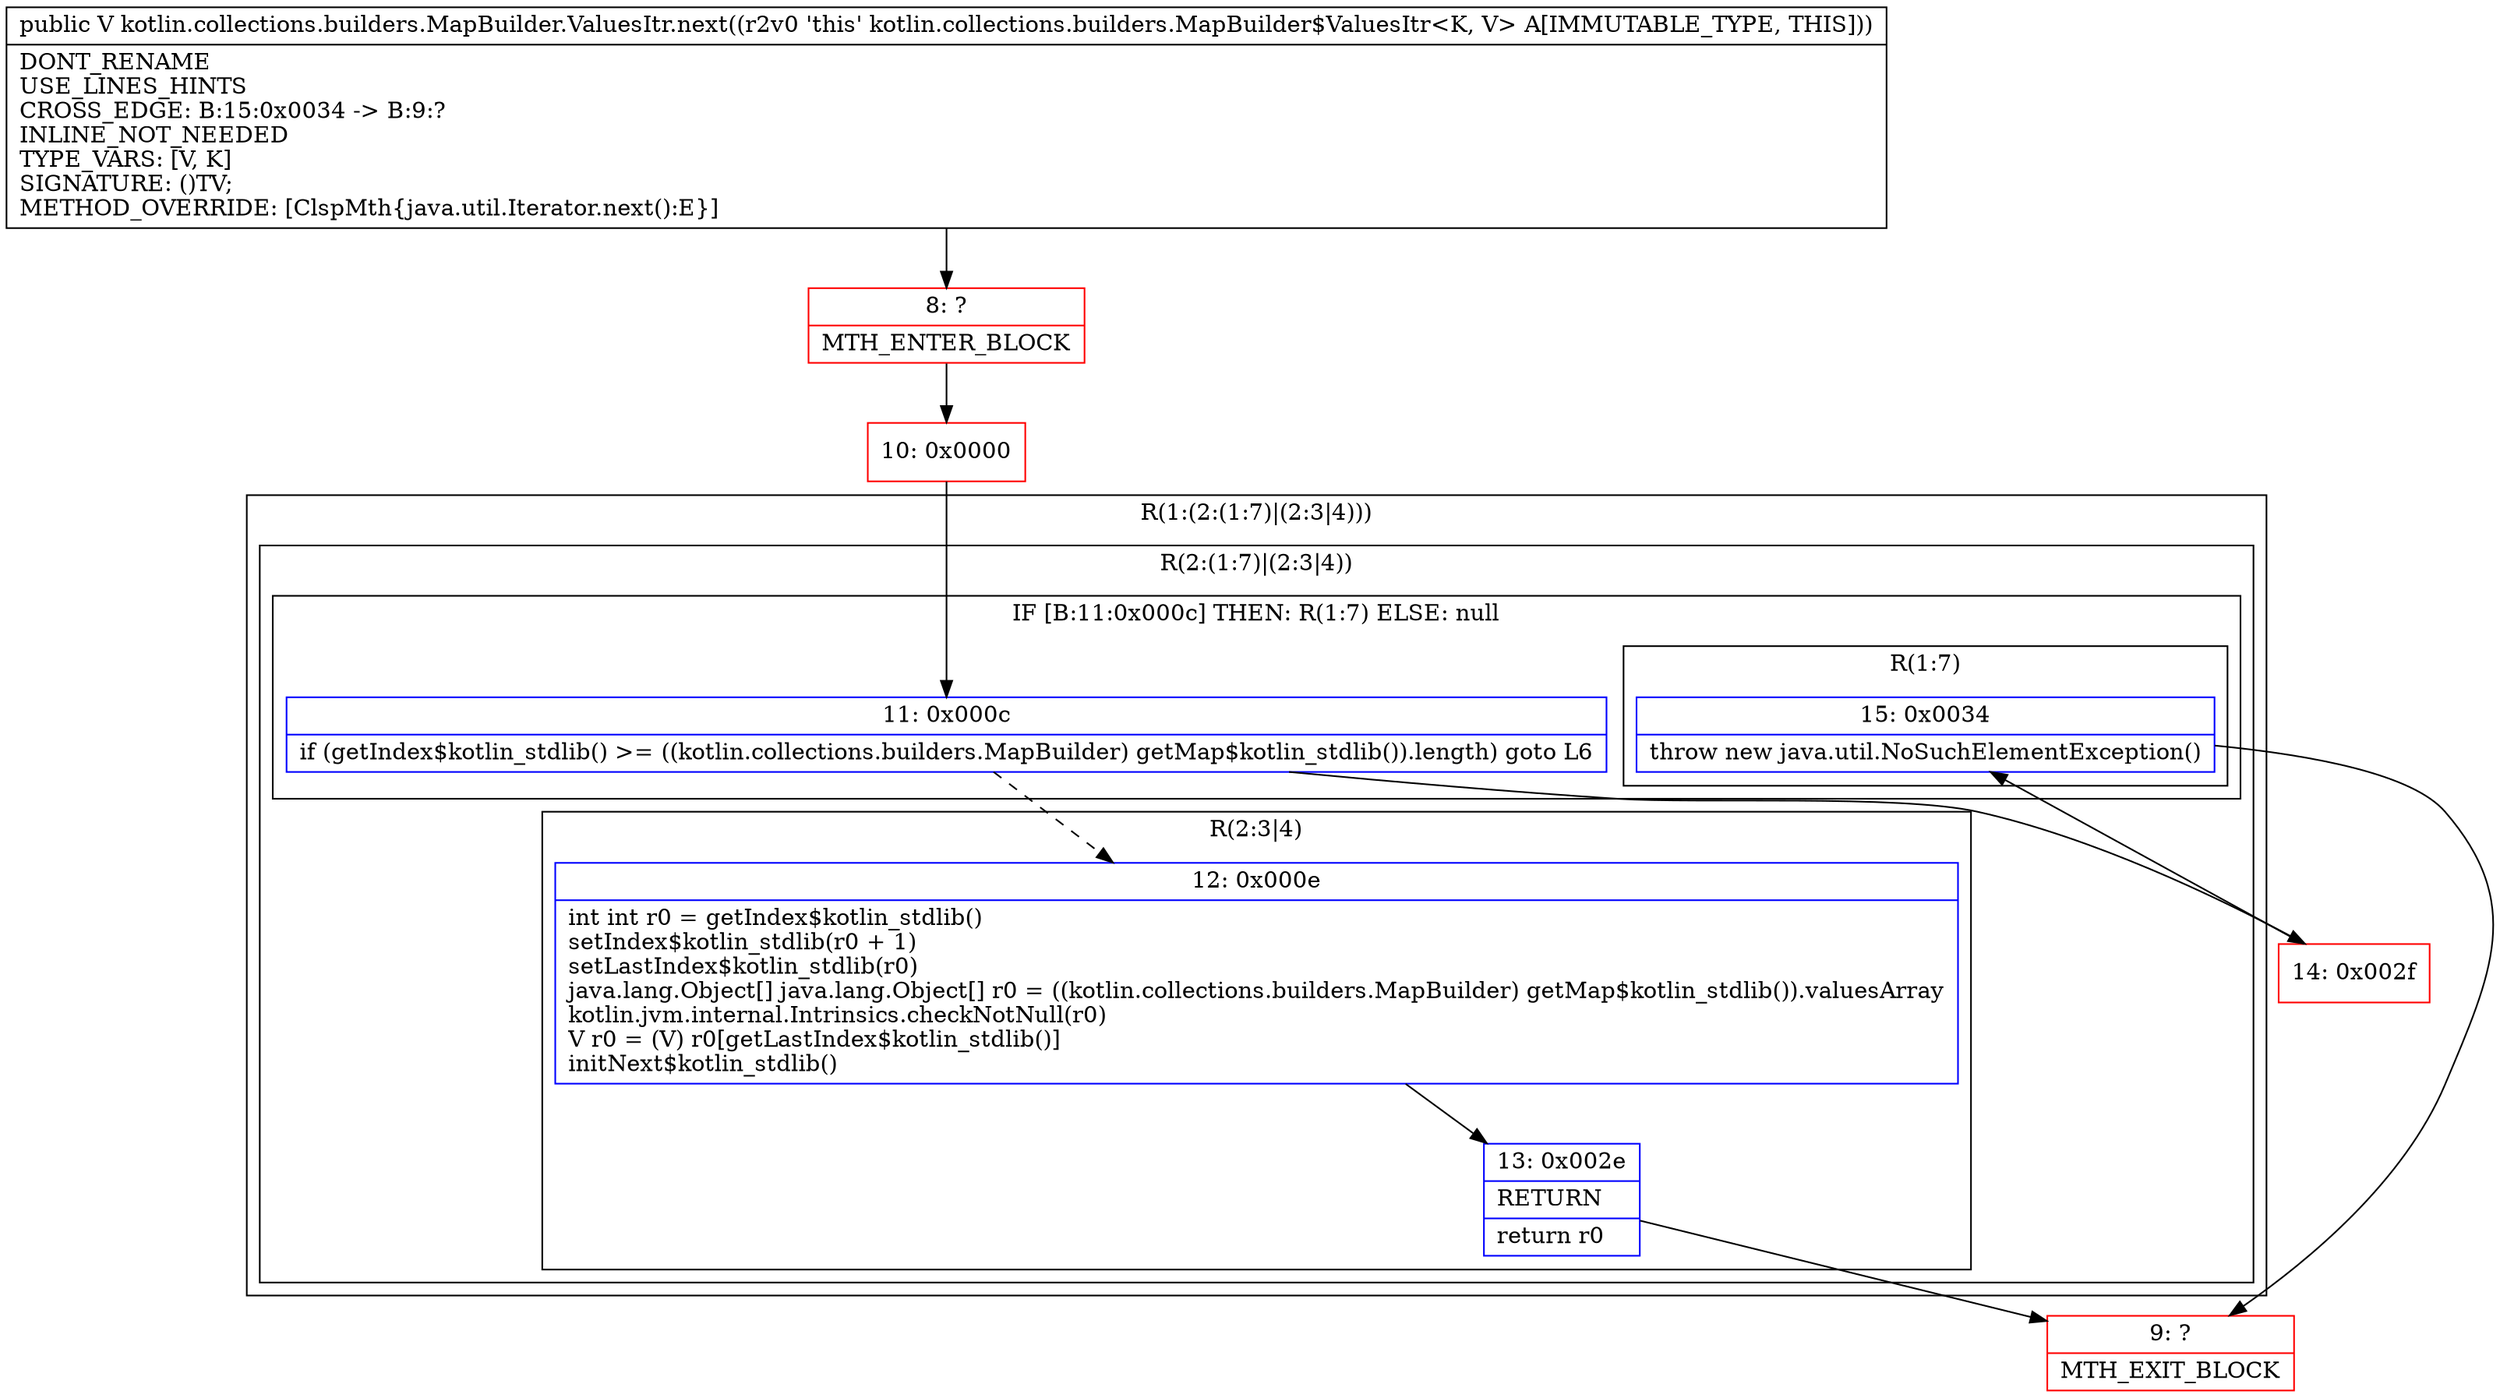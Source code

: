 digraph "CFG forkotlin.collections.builders.MapBuilder.ValuesItr.next()Ljava\/lang\/Object;" {
subgraph cluster_Region_1206167982 {
label = "R(1:(2:(1:7)|(2:3|4)))";
node [shape=record,color=blue];
subgraph cluster_Region_980733744 {
label = "R(2:(1:7)|(2:3|4))";
node [shape=record,color=blue];
subgraph cluster_IfRegion_909234302 {
label = "IF [B:11:0x000c] THEN: R(1:7) ELSE: null";
node [shape=record,color=blue];
Node_11 [shape=record,label="{11\:\ 0x000c|if (getIndex$kotlin_stdlib() \>= ((kotlin.collections.builders.MapBuilder) getMap$kotlin_stdlib()).length) goto L6\l}"];
subgraph cluster_Region_477451431 {
label = "R(1:7)";
node [shape=record,color=blue];
Node_15 [shape=record,label="{15\:\ 0x0034|throw new java.util.NoSuchElementException()\l}"];
}
}
subgraph cluster_Region_744434406 {
label = "R(2:3|4)";
node [shape=record,color=blue];
Node_12 [shape=record,label="{12\:\ 0x000e|int int r0 = getIndex$kotlin_stdlib()\lsetIndex$kotlin_stdlib(r0 + 1)\lsetLastIndex$kotlin_stdlib(r0)\ljava.lang.Object[] java.lang.Object[] r0 = ((kotlin.collections.builders.MapBuilder) getMap$kotlin_stdlib()).valuesArray\lkotlin.jvm.internal.Intrinsics.checkNotNull(r0)\lV r0 = (V) r0[getLastIndex$kotlin_stdlib()]\linitNext$kotlin_stdlib()\l}"];
Node_13 [shape=record,label="{13\:\ 0x002e|RETURN\l|return r0\l}"];
}
}
}
Node_8 [shape=record,color=red,label="{8\:\ ?|MTH_ENTER_BLOCK\l}"];
Node_10 [shape=record,color=red,label="{10\:\ 0x0000}"];
Node_9 [shape=record,color=red,label="{9\:\ ?|MTH_EXIT_BLOCK\l}"];
Node_14 [shape=record,color=red,label="{14\:\ 0x002f}"];
MethodNode[shape=record,label="{public V kotlin.collections.builders.MapBuilder.ValuesItr.next((r2v0 'this' kotlin.collections.builders.MapBuilder$ValuesItr\<K, V\> A[IMMUTABLE_TYPE, THIS]))  | DONT_RENAME\lUSE_LINES_HINTS\lCROSS_EDGE: B:15:0x0034 \-\> B:9:?\lINLINE_NOT_NEEDED\lTYPE_VARS: [V, K]\lSIGNATURE: ()TV;\lMETHOD_OVERRIDE: [ClspMth\{java.util.Iterator.next():E\}]\l}"];
MethodNode -> Node_8;Node_11 -> Node_12[style=dashed];
Node_11 -> Node_14;
Node_15 -> Node_9;
Node_12 -> Node_13;
Node_13 -> Node_9;
Node_8 -> Node_10;
Node_10 -> Node_11;
Node_14 -> Node_15;
}

